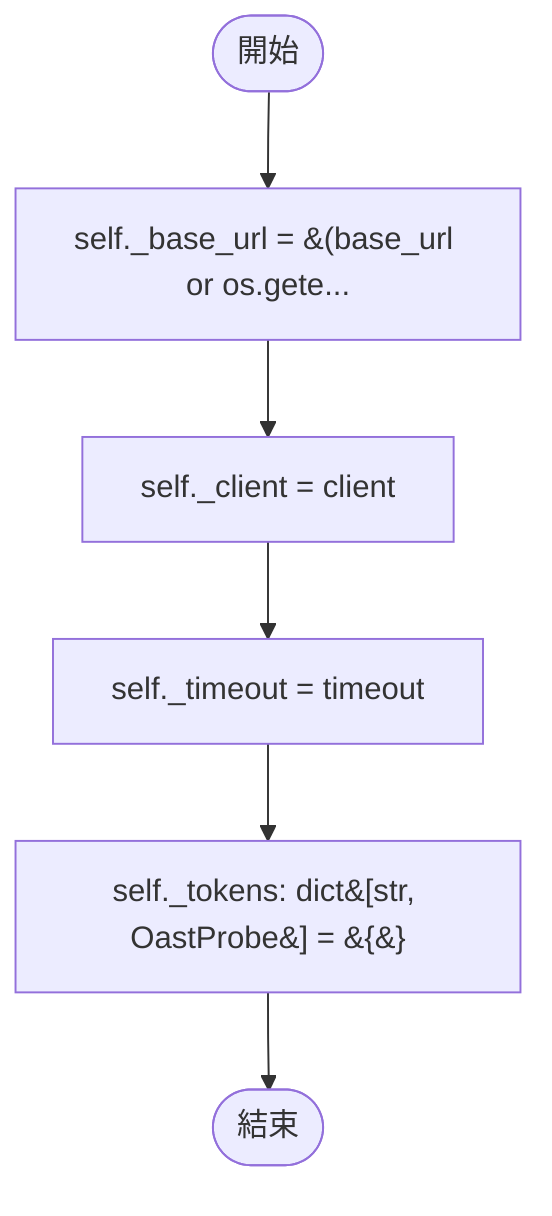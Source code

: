 flowchart TB
    n1([開始])
    n2([結束])
    n3[self._base_url = &#40;base_url or os.gete...]
    n4[self._client = client]
    n5[self._timeout = timeout]
    n6[self._tokens: dict&#91;str, OastProbe&#93; = &#123;&#125;]
    n1 --> n3
    n3 --> n4
    n4 --> n5
    n5 --> n6
    n6 --> n2